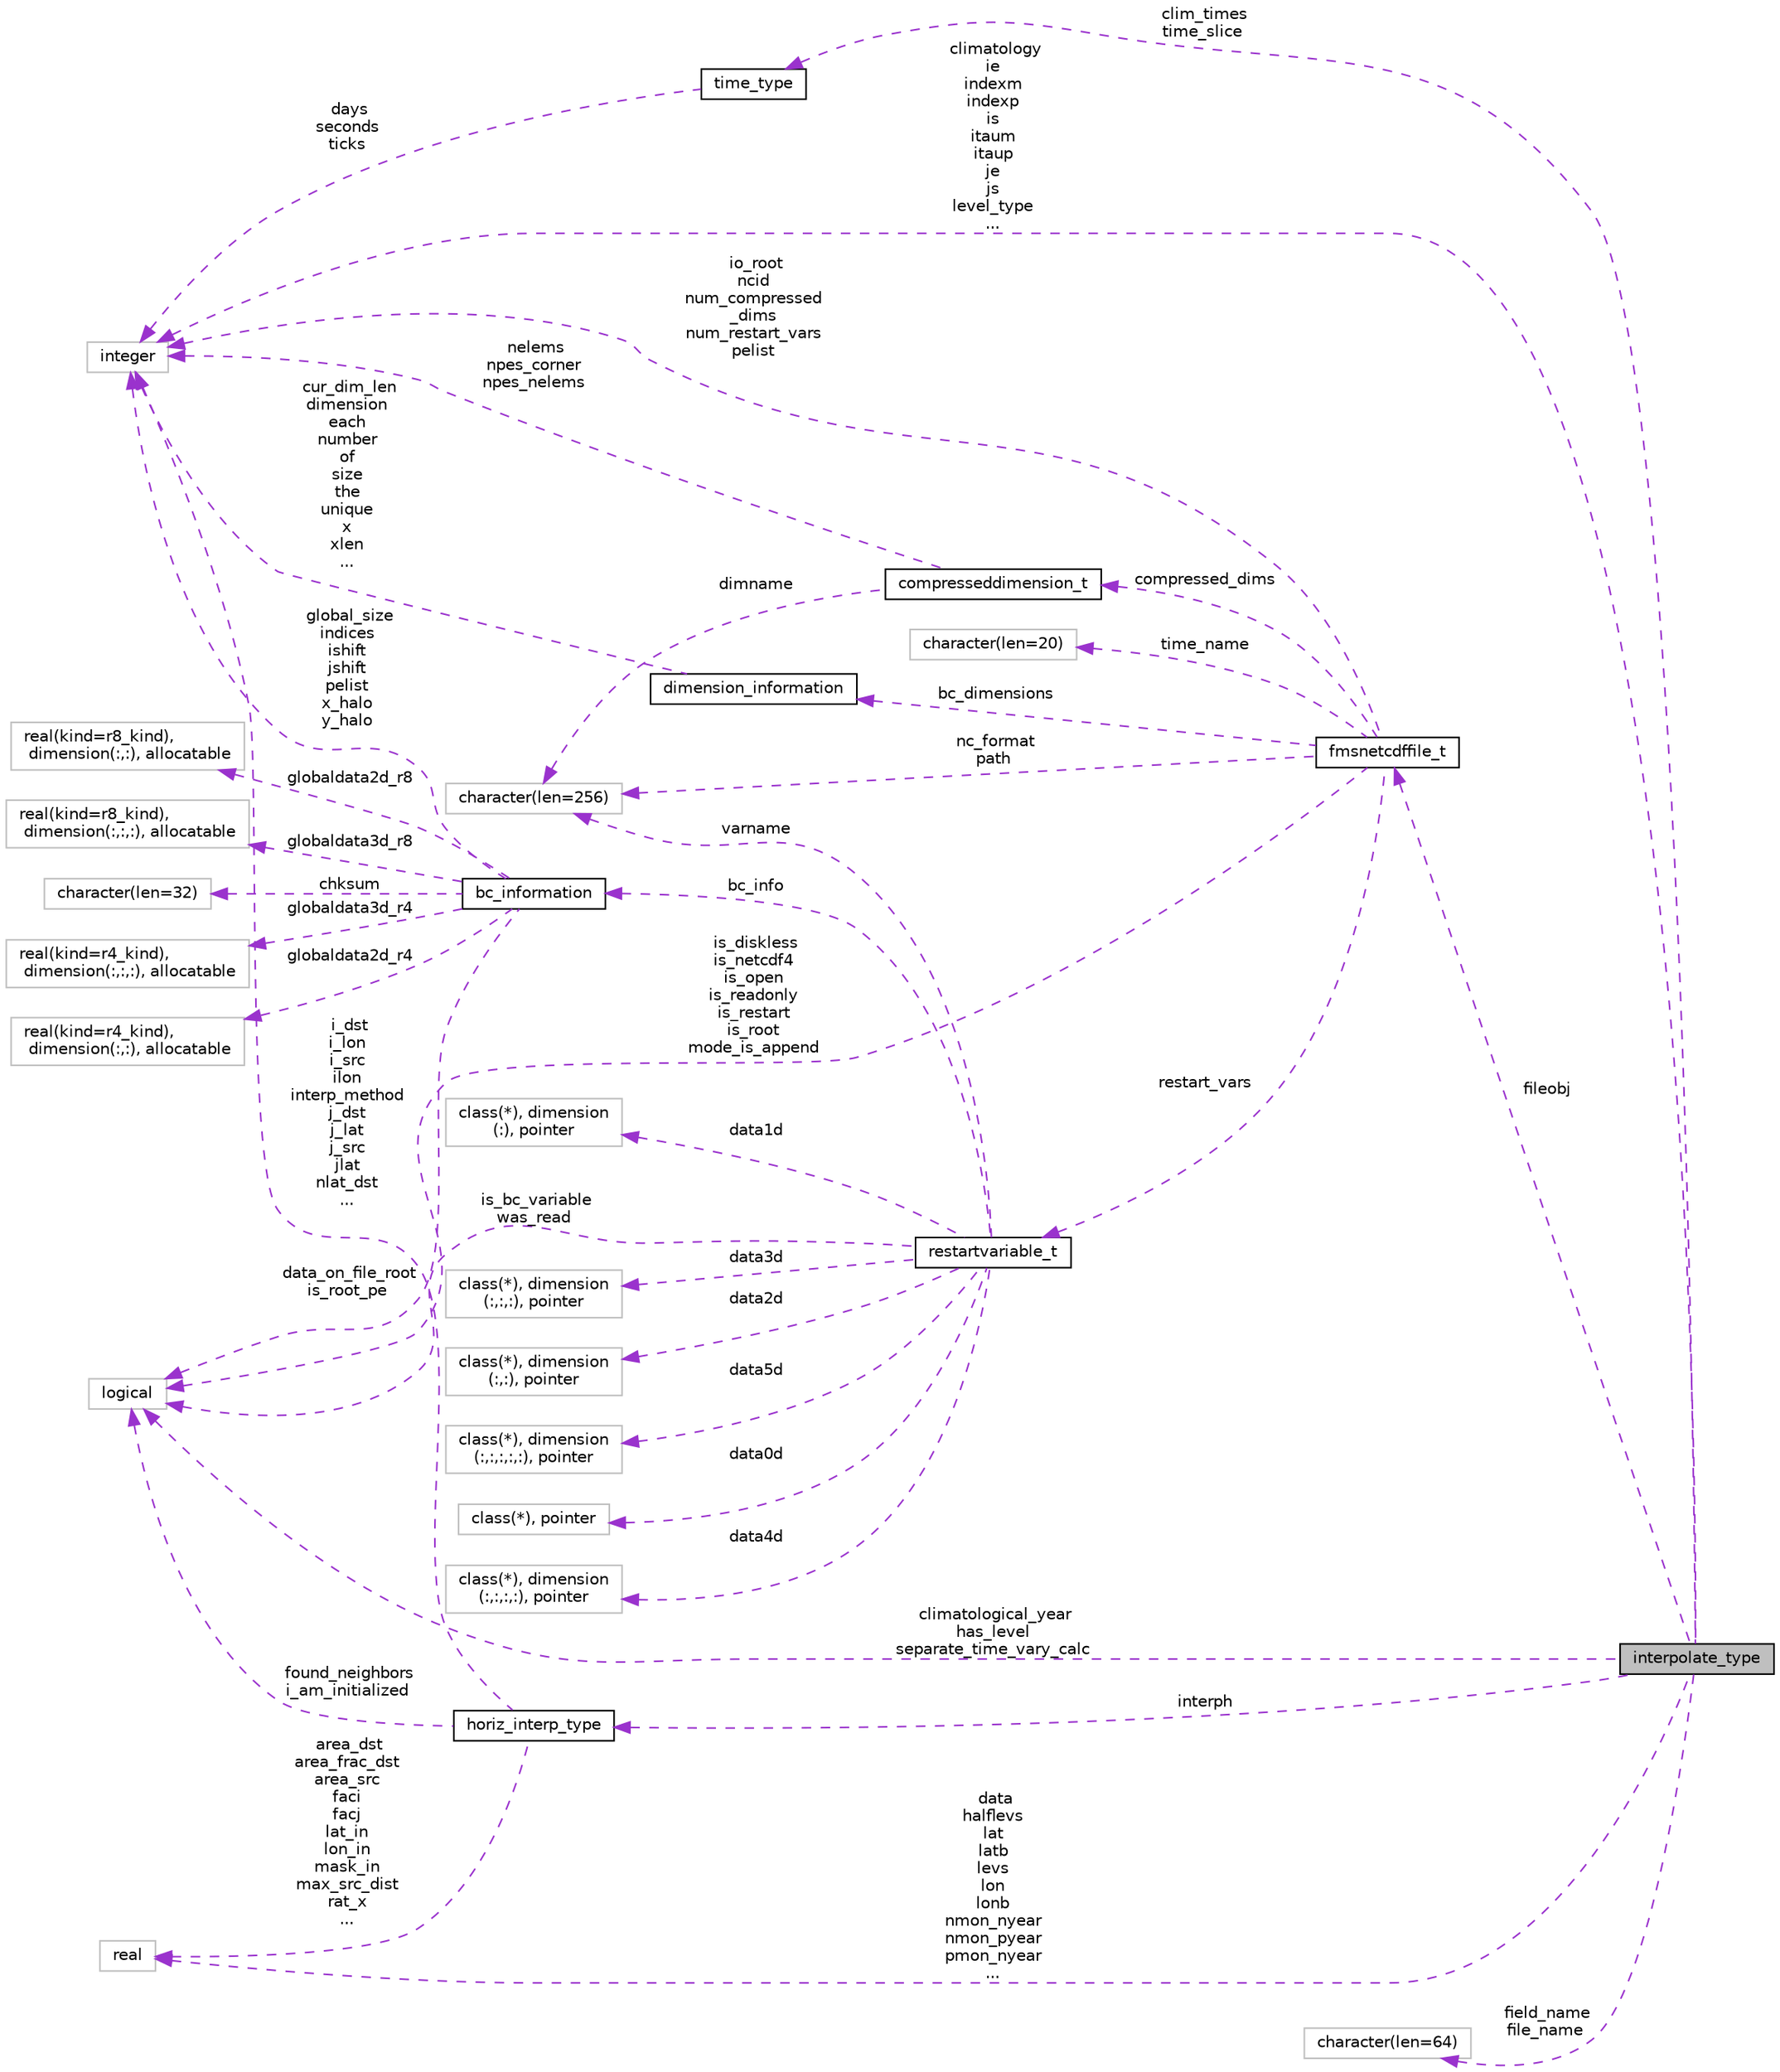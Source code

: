 digraph "interpolate_type"
{
 // INTERACTIVE_SVG=YES
 // LATEX_PDF_SIZE
  edge [fontname="Helvetica",fontsize="10",labelfontname="Helvetica",labelfontsize="10"];
  node [fontname="Helvetica",fontsize="10",shape=record];
  rankdir="LR";
  Node1 [label="interpolate_type",height=0.2,width=0.4,color="black", fillcolor="grey75", style="filled", fontcolor="black",tooltip="Redundant climatology data between fields."];
  Node2 -> Node1 [dir="back",color="darkorchid3",fontsize="10",style="dashed",label=" climatological_year\nhas_level\nseparate_time_vary_calc" ,fontname="Helvetica"];
  Node2 [label="logical",height=0.2,width=0.4,color="grey75", fillcolor="white", style="filled",tooltip=" "];
  Node3 -> Node1 [dir="back",color="darkorchid3",fontsize="10",style="dashed",label=" clim_times\ntime_slice" ,fontname="Helvetica"];
  Node3 [label="time_type",height=0.2,width=0.4,color="black", fillcolor="white", style="filled",URL="$group__time__manager__mod.html#structtime__manager__mod_1_1time__type",tooltip="Type to represent amounts of time. Implemented as seconds and days to allow for larger intervals."];
  Node4 -> Node3 [dir="back",color="darkorchid3",fontsize="10",style="dashed",label=" days\nseconds\nticks" ,fontname="Helvetica"];
  Node4 [label="integer",height=0.2,width=0.4,color="grey75", fillcolor="white", style="filled",tooltip=" "];
  Node5 -> Node1 [dir="back",color="darkorchid3",fontsize="10",style="dashed",label=" fileobj" ,fontname="Helvetica"];
  Node5 [label="fmsnetcdffile_t",height=0.2,width=0.4,color="black", fillcolor="white", style="filled",URL="$group__netcdf__io__mod.html#structnetcdf__io__mod_1_1fmsnetcdffile__t",tooltip="Netcdf file type."];
  Node2 -> Node5 [dir="back",color="darkorchid3",fontsize="10",style="dashed",label=" is_diskless\nis_netcdf4\nis_open\nis_readonly\nis_restart\nis_root\nmode_is_append" ,fontname="Helvetica"];
  Node6 -> Node5 [dir="back",color="darkorchid3",fontsize="10",style="dashed",label=" nc_format\npath" ,fontname="Helvetica"];
  Node6 [label="character(len=256)",height=0.2,width=0.4,color="grey75", fillcolor="white", style="filled",tooltip=" "];
  Node7 -> Node5 [dir="back",color="darkorchid3",fontsize="10",style="dashed",label=" time_name" ,fontname="Helvetica"];
  Node7 [label="character(len=20)",height=0.2,width=0.4,color="grey75", fillcolor="white", style="filled",tooltip=" "];
  Node8 -> Node5 [dir="back",color="darkorchid3",fontsize="10",style="dashed",label=" compressed_dims" ,fontname="Helvetica"];
  Node8 [label="compresseddimension_t",height=0.2,width=0.4,color="black", fillcolor="white", style="filled",URL="$group__netcdf__io__mod.html#structnetcdf__io__mod_1_1compresseddimension__t",tooltip="Compressed dimension."];
  Node6 -> Node8 [dir="back",color="darkorchid3",fontsize="10",style="dashed",label=" dimname" ,fontname="Helvetica"];
  Node4 -> Node8 [dir="back",color="darkorchid3",fontsize="10",style="dashed",label=" nelems\nnpes_corner\nnpes_nelems" ,fontname="Helvetica"];
  Node9 -> Node5 [dir="back",color="darkorchid3",fontsize="10",style="dashed",label=" bc_dimensions" ,fontname="Helvetica"];
  Node9 [label="dimension_information",height=0.2,width=0.4,color="black", fillcolor="white", style="filled",URL="$group__netcdf__io__mod.html#structnetcdf__io__mod_1_1dimension__information",tooltip="information about the current dimensions for regional restart variables"];
  Node4 -> Node9 [dir="back",color="darkorchid3",fontsize="10",style="dashed",label=" cur_dim_len\ndimension\neach\nnumber\nof\nsize\nthe\nunique\nx\nxlen\n..." ,fontname="Helvetica"];
  Node10 -> Node5 [dir="back",color="darkorchid3",fontsize="10",style="dashed",label=" restart_vars" ,fontname="Helvetica"];
  Node10 [label="restartvariable_t",height=0.2,width=0.4,color="black", fillcolor="white", style="filled",URL="$group__netcdf__io__mod.html#structnetcdf__io__mod_1_1restartvariable__t",tooltip="Restart variable."];
  Node2 -> Node10 [dir="back",color="darkorchid3",fontsize="10",style="dashed",label=" is_bc_variable\nwas_read" ,fontname="Helvetica"];
  Node11 -> Node10 [dir="back",color="darkorchid3",fontsize="10",style="dashed",label=" data3d" ,fontname="Helvetica"];
  Node11 [label="class(*), dimension\l(:,:,:), pointer",height=0.2,width=0.4,color="grey75", fillcolor="white", style="filled",tooltip=" "];
  Node12 -> Node10 [dir="back",color="darkorchid3",fontsize="10",style="dashed",label=" data2d" ,fontname="Helvetica"];
  Node12 [label="class(*), dimension\l(:,:), pointer",height=0.2,width=0.4,color="grey75", fillcolor="white", style="filled",tooltip=" "];
  Node13 -> Node10 [dir="back",color="darkorchid3",fontsize="10",style="dashed",label=" data5d" ,fontname="Helvetica"];
  Node13 [label="class(*), dimension\l(:,:,:,:,:), pointer",height=0.2,width=0.4,color="grey75", fillcolor="white", style="filled",tooltip=" "];
  Node14 -> Node10 [dir="back",color="darkorchid3",fontsize="10",style="dashed",label=" data0d" ,fontname="Helvetica"];
  Node14 [label="class(*), pointer",height=0.2,width=0.4,color="grey75", fillcolor="white", style="filled",tooltip=" "];
  Node6 -> Node10 [dir="back",color="darkorchid3",fontsize="10",style="dashed",label=" varname" ,fontname="Helvetica"];
  Node15 -> Node10 [dir="back",color="darkorchid3",fontsize="10",style="dashed",label=" data4d" ,fontname="Helvetica"];
  Node15 [label="class(*), dimension\l(:,:,:,:), pointer",height=0.2,width=0.4,color="grey75", fillcolor="white", style="filled",tooltip=" "];
  Node16 -> Node10 [dir="back",color="darkorchid3",fontsize="10",style="dashed",label=" data1d" ,fontname="Helvetica"];
  Node16 [label="class(*), dimension\l(:), pointer",height=0.2,width=0.4,color="grey75", fillcolor="white", style="filled",tooltip=" "];
  Node17 -> Node10 [dir="back",color="darkorchid3",fontsize="10",style="dashed",label=" bc_info" ,fontname="Helvetica"];
  Node17 [label="bc_information",height=0.2,width=0.4,color="black", fillcolor="white", style="filled",URL="$group__netcdf__io__mod.html#structnetcdf__io__mod_1_1bc__information",tooltip="information needed fr regional restart variables"];
  Node2 -> Node17 [dir="back",color="darkorchid3",fontsize="10",style="dashed",label=" data_on_file_root\nis_root_pe" ,fontname="Helvetica"];
  Node18 -> Node17 [dir="back",color="darkorchid3",fontsize="10",style="dashed",label=" globaldata2d_r8" ,fontname="Helvetica"];
  Node18 [label="real(kind=r8_kind),\l dimension(:,:), allocatable",height=0.2,width=0.4,color="grey75", fillcolor="white", style="filled",tooltip=" "];
  Node19 -> Node17 [dir="back",color="darkorchid3",fontsize="10",style="dashed",label=" globaldata3d_r8" ,fontname="Helvetica"];
  Node19 [label="real(kind=r8_kind),\l dimension(:,:,:), allocatable",height=0.2,width=0.4,color="grey75", fillcolor="white", style="filled",tooltip=" "];
  Node20 -> Node17 [dir="back",color="darkorchid3",fontsize="10",style="dashed",label=" chksum" ,fontname="Helvetica"];
  Node20 [label="character(len=32)",height=0.2,width=0.4,color="grey75", fillcolor="white", style="filled",tooltip=" "];
  Node4 -> Node17 [dir="back",color="darkorchid3",fontsize="10",style="dashed",label=" global_size\nindices\nishift\njshift\npelist\nx_halo\ny_halo" ,fontname="Helvetica"];
  Node21 -> Node17 [dir="back",color="darkorchid3",fontsize="10",style="dashed",label=" globaldata3d_r4" ,fontname="Helvetica"];
  Node21 [label="real(kind=r4_kind),\l dimension(:,:,:), allocatable",height=0.2,width=0.4,color="grey75", fillcolor="white", style="filled",tooltip=" "];
  Node22 -> Node17 [dir="back",color="darkorchid3",fontsize="10",style="dashed",label=" globaldata2d_r4" ,fontname="Helvetica"];
  Node22 [label="real(kind=r4_kind),\l dimension(:,:), allocatable",height=0.2,width=0.4,color="grey75", fillcolor="white", style="filled",tooltip=" "];
  Node4 -> Node5 [dir="back",color="darkorchid3",fontsize="10",style="dashed",label=" io_root\nncid\nnum_compressed\l_dims\nnum_restart_vars\npelist" ,fontname="Helvetica"];
  Node23 -> Node1 [dir="back",color="darkorchid3",fontsize="10",style="dashed",label=" interph" ,fontname="Helvetica"];
  Node23 [label="horiz_interp_type",height=0.2,width=0.4,color="black", fillcolor="white", style="filled",URL="$group__horiz__interp__type__mod.html#structhoriz__interp__type__mod_1_1horiz__interp__type",tooltip=" "];
  Node2 -> Node23 [dir="back",color="darkorchid3",fontsize="10",style="dashed",label=" found_neighbors\ni_am_initialized" ,fontname="Helvetica"];
  Node4 -> Node23 [dir="back",color="darkorchid3",fontsize="10",style="dashed",label=" i_dst\ni_lon\ni_src\nilon\ninterp_method\nj_dst\nj_lat\nj_src\njlat\nnlat_dst\n..." ,fontname="Helvetica"];
  Node24 -> Node23 [dir="back",color="darkorchid3",fontsize="10",style="dashed",label=" area_dst\narea_frac_dst\narea_src\nfaci\nfacj\nlat_in\nlon_in\nmask_in\nmax_src_dist\nrat_x\n..." ,fontname="Helvetica"];
  Node24 [label="real",height=0.2,width=0.4,color="grey75", fillcolor="white", style="filled",tooltip=" "];
  Node25 -> Node1 [dir="back",color="darkorchid3",fontsize="10",style="dashed",label=" field_name\nfile_name" ,fontname="Helvetica"];
  Node25 [label="character(len=64)",height=0.2,width=0.4,color="grey75", fillcolor="white", style="filled",tooltip=" "];
  Node4 -> Node1 [dir="back",color="darkorchid3",fontsize="10",style="dashed",label=" climatology\nie\nindexm\nindexp\nis\nitaum\nitaup\nje\njs\nlevel_type\n..." ,fontname="Helvetica"];
  Node24 -> Node1 [dir="back",color="darkorchid3",fontsize="10",style="dashed",label=" data\nhalflevs\nlat\nlatb\nlevs\nlon\nlonb\nnmon_nyear\nnmon_pyear\npmon_nyear\n..." ,fontname="Helvetica"];
}
